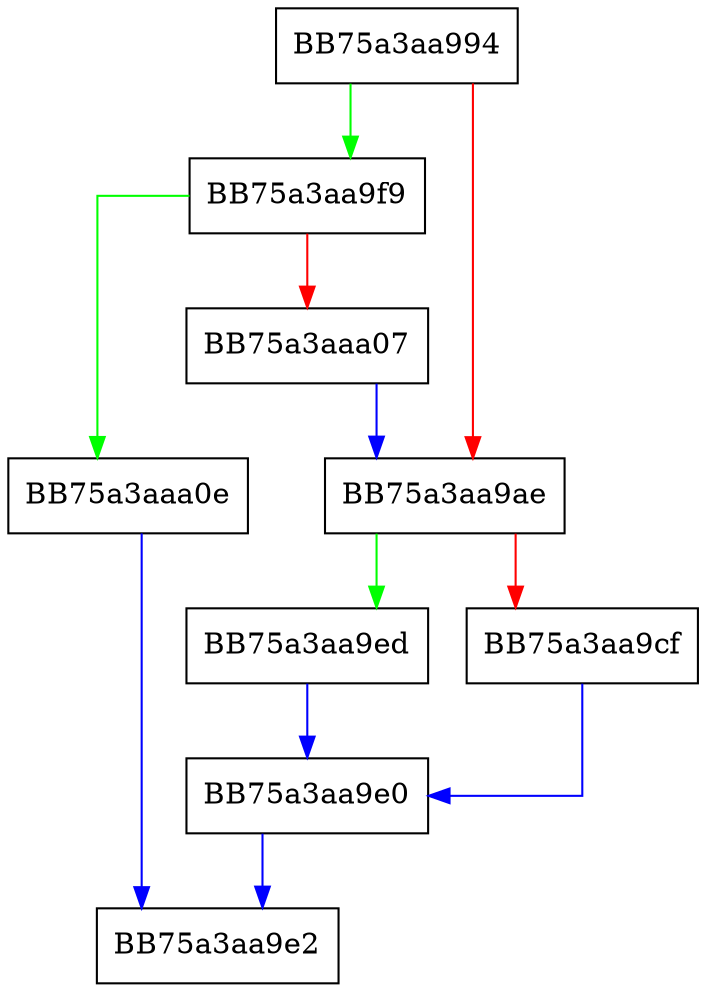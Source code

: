 digraph enterContext {
  node [shape="box"];
  graph [splines=ortho];
  BB75a3aa994 -> BB75a3aa9f9 [color="green"];
  BB75a3aa994 -> BB75a3aa9ae [color="red"];
  BB75a3aa9ae -> BB75a3aa9ed [color="green"];
  BB75a3aa9ae -> BB75a3aa9cf [color="red"];
  BB75a3aa9cf -> BB75a3aa9e0 [color="blue"];
  BB75a3aa9e0 -> BB75a3aa9e2 [color="blue"];
  BB75a3aa9ed -> BB75a3aa9e0 [color="blue"];
  BB75a3aa9f9 -> BB75a3aaa0e [color="green"];
  BB75a3aa9f9 -> BB75a3aaa07 [color="red"];
  BB75a3aaa07 -> BB75a3aa9ae [color="blue"];
  BB75a3aaa0e -> BB75a3aa9e2 [color="blue"];
}